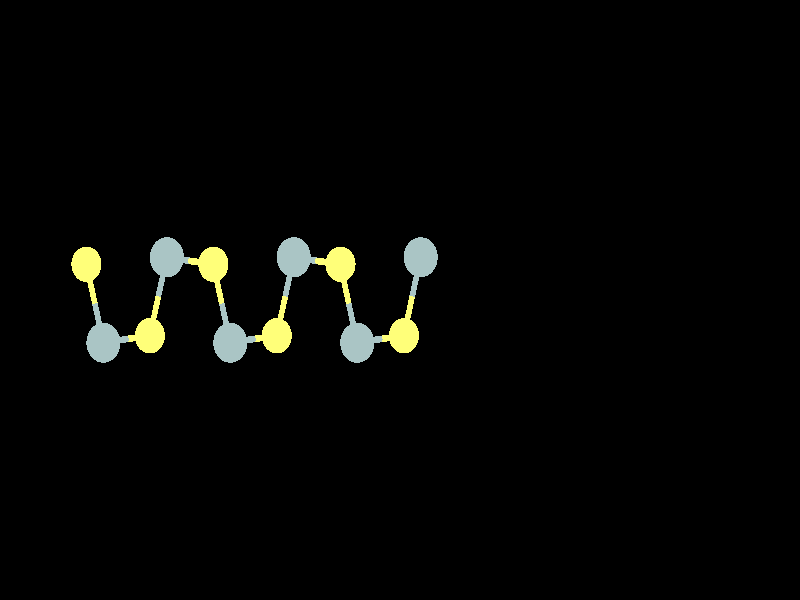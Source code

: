 #include "colors.inc"
#include "finish.inc"

global_settings {assumed_gamma 1 max_trace_level 6}
background {color White transmit 1.0}
camera {orthographic
  right -28.24*x up 17.97*y
  direction 1.00*z
  location <0,0,50.00> look_at <0,0,0>}


light_source {<  2.00,   3.00,  40.00> color White
  area_light <0.70, 0, 0>, <0, 0.70, 0>, 3, 3
  adaptive 1 jitter}
// no fog
#declare simple = finish {phong 0.7}
#declare pale = finish {ambient 0.5 diffuse 0.85 roughness 0.001 specular 0.200 }
#declare intermediate = finish {ambient 0.3 diffuse 0.6 specular 0.1 roughness 0.04}
#declare vmd = finish {ambient 0.0 diffuse 0.65 phong 0.1 phong_size 40.0 specular 0.5 }
#declare jmol = finish {ambient 0.2 diffuse 0.6 specular 1 roughness 0.001 metallic}
#declare ase2 = finish {ambient 0.05 brilliance 3 diffuse 0.6 metallic specular 0.7 roughness 0.04 reflection 0.15}
#declare ase3 = finish {ambient 0.15 brilliance 2 diffuse 0.6 metallic specular 1.0 roughness 0.001 reflection 0.0}
#declare glass = finish {ambient 0.05 diffuse 0.3 specular 1.0 roughness 0.001}
#declare glass2 = finish {ambient 0.01 diffuse 0.3 specular 1.0 reflection 0.25 roughness 0.001}
#declare Rcell = 0.000;
#declare Rbond = 0.100;

#macro atom(LOC, R, COL, TRANS, FIN)
  sphere{LOC, R texture{pigment{color COL transmit TRANS} finish{FIN}}}
#end
#macro constrain(LOC, R, COL, TRANS FIN)
union{torus{R, Rcell rotate 45*z texture{pigment{color COL transmit TRANS} finish{FIN}}}
     torus{R, Rcell rotate -45*z texture{pigment{color COL transmit TRANS} finish{FIN}}}
     translate LOC}
#end

cylinder {<-13.45,  -8.55,  -0.00>, < 13.45,  -8.55,  -0.00>, Rcell pigment {Black}}
cylinder {<-13.45,  -8.55, -21.91>, < 13.45,  -8.55, -21.91>, Rcell pigment {Black}}
cylinder {<-13.45,   8.55, -21.91>, < 13.45,   8.55, -21.91>, Rcell pigment {Black}}
cylinder {<-13.45,   8.55,   0.00>, < 13.45,   8.55,  -0.00>, Rcell pigment {Black}}
cylinder {<-13.45,  -8.55,  -0.00>, <-13.45,  -8.55, -21.91>, Rcell pigment {Black}}
cylinder {< 13.45,  -8.55,  -0.00>, < 13.45,  -8.55, -21.91>, Rcell pigment {Black}}
cylinder {< 13.45,   8.55,  -0.00>, < 13.45,   8.55, -21.91>, Rcell pigment {Black}}
cylinder {<-13.45,   8.55,   0.00>, <-13.45,   8.55, -21.91>, Rcell pigment {Black}}
cylinder {<-13.45,  -8.55,  -0.00>, <-13.45,   8.55,   0.00>, Rcell pigment {Black}}
cylinder {< 13.45,  -8.55,  -0.00>, < 13.45,   8.55,  -0.00>, Rcell pigment {Black}}
cylinder {< 13.45,  -8.55, -21.91>, < 13.45,   8.55, -21.91>, Rcell pigment {Black}}
cylinder {<-13.45,  -8.55, -21.91>, <-13.45,   8.55, -21.91>, Rcell pigment {Black}}
atom(<-11.07,   1.07,  -1.83>, 0.53, rgb <1.00, 1.00, 0.19>, 0.0, ase3) // #0
atom(<-10.47,  -1.28,  -1.83>, 0.60, rgb <0.40, 0.56, 0.56>, 0.0, ase3) // #1
atom(<-11.07,   1.07,  -5.48>, 0.53, rgb <1.00, 1.00, 0.19>, 0.0, ase3) // #2
atom(<-10.47,  -1.28,  -5.48>, 0.60, rgb <0.40, 0.56, 0.56>, 0.0, ase3) // #3
atom(<-11.07,   1.07,  -9.13>, 0.53, rgb <1.00, 1.00, 0.19>, 0.0, ase3) // #4
atom(<-10.47,  -1.28,  -9.13>, 0.60, rgb <0.40, 0.56, 0.56>, 0.0, ase3) // #5
atom(<-11.07,   1.07, -12.78>, 0.53, rgb <1.00, 1.00, 0.19>, 0.0, ase3) // #6
atom(<-10.47,  -1.28, -12.78>, 0.60, rgb <0.40, 0.56, 0.56>, 0.0, ase3) // #7
atom(< -6.59,   1.07,  -1.83>, 0.53, rgb <1.00, 1.00, 0.19>, 0.0, ase3) // #8
atom(< -5.99,  -1.28,  -1.83>, 0.60, rgb <0.40, 0.56, 0.56>, 0.0, ase3) // #9
atom(< -8.83,  -1.07,  -3.65>, 0.53, rgb <1.00, 1.00, 0.19>, 0.0, ase3) // #10
atom(< -6.59,   1.07,  -5.48>, 0.53, rgb <1.00, 1.00, 0.19>, 0.0, ase3) // #11
atom(< -8.23,   1.28,  -3.65>, 0.60, rgb <0.40, 0.56, 0.56>, 0.0, ase3) // #12
atom(< -5.99,  -1.28,  -5.48>, 0.60, rgb <0.40, 0.56, 0.56>, 0.0, ase3) // #13
atom(< -8.83,  -1.07,  -7.30>, 0.53, rgb <1.00, 1.00, 0.19>, 0.0, ase3) // #14
atom(< -6.59,   1.07,  -9.13>, 0.53, rgb <1.00, 1.00, 0.19>, 0.0, ase3) // #15
atom(< -8.23,   1.28,  -7.30>, 0.60, rgb <0.40, 0.56, 0.56>, 0.0, ase3) // #16
atom(< -5.99,  -1.28,  -9.13>, 0.60, rgb <0.40, 0.56, 0.56>, 0.0, ase3) // #17
atom(< -8.83,  -1.07, -10.96>, 0.53, rgb <1.00, 1.00, 0.19>, 0.0, ase3) // #18
atom(< -6.59,   1.07, -12.78>, 0.53, rgb <1.00, 1.00, 0.19>, 0.0, ase3) // #19
atom(< -8.23,   1.28, -10.96>, 0.60, rgb <0.40, 0.56, 0.56>, 0.0, ase3) // #20
atom(< -5.99,  -1.28, -12.78>, 0.60, rgb <0.40, 0.56, 0.56>, 0.0, ase3) // #21
atom(< -2.10,   1.07,  -1.83>, 0.53, rgb <1.00, 1.00, 0.19>, 0.0, ase3) // #22
atom(< -1.51,  -1.28,  -1.83>, 0.60, rgb <0.40, 0.56, 0.56>, 0.0, ase3) // #23
atom(< -4.35,  -1.07,  -3.65>, 0.53, rgb <1.00, 1.00, 0.19>, 0.0, ase3) // #24
atom(< -2.10,   1.07,  -5.48>, 0.53, rgb <1.00, 1.00, 0.19>, 0.0, ase3) // #25
atom(< -3.75,   1.28,  -3.65>, 0.60, rgb <0.40, 0.56, 0.56>, 0.0, ase3) // #26
atom(< -1.51,  -1.28,  -5.48>, 0.60, rgb <0.40, 0.56, 0.56>, 0.0, ase3) // #27
atom(< -4.35,  -1.07,  -7.30>, 0.53, rgb <1.00, 1.00, 0.19>, 0.0, ase3) // #28
atom(< -2.10,   1.07,  -9.13>, 0.53, rgb <1.00, 1.00, 0.19>, 0.0, ase3) // #29
atom(< -3.75,   1.28,  -7.30>, 0.60, rgb <0.40, 0.56, 0.56>, 0.0, ase3) // #30
atom(< -1.51,  -1.28,  -9.13>, 0.60, rgb <0.40, 0.56, 0.56>, 0.0, ase3) // #31
atom(< -4.35,  -1.07, -10.96>, 0.53, rgb <1.00, 1.00, 0.19>, 0.0, ase3) // #32
atom(< -2.10,   1.07, -12.78>, 0.53, rgb <1.00, 1.00, 0.19>, 0.0, ase3) // #33
atom(< -3.75,   1.28, -10.96>, 0.60, rgb <0.40, 0.56, 0.56>, 0.0, ase3) // #34
atom(< -1.51,  -1.28, -12.78>, 0.60, rgb <0.40, 0.56, 0.56>, 0.0, ase3) // #35
atom(<  0.14,  -1.07,  -3.65>, 0.53, rgb <1.00, 1.00, 0.19>, 0.0, ase3) // #36
atom(<  0.73,   1.28,  -3.65>, 0.60, rgb <0.40, 0.56, 0.56>, 0.0, ase3) // #37
atom(<  0.14,  -1.07,  -7.30>, 0.53, rgb <1.00, 1.00, 0.19>, 0.0, ase3) // #38
atom(<  0.73,   1.28,  -7.30>, 0.60, rgb <0.40, 0.56, 0.56>, 0.0, ase3) // #39
atom(<  0.14,  -1.07, -10.96>, 0.53, rgb <1.00, 1.00, 0.19>, 0.0, ase3) // #40
atom(<  0.73,   1.28, -10.96>, 0.60, rgb <0.40, 0.56, 0.56>, 0.0, ase3) // #41
cylinder {<-11.07,   1.07,  -1.83>, <-10.77,  -0.11,  -1.83>, Rbond texture{pigment {color rgb <1.00, 1.00, 0.19> transmit 0.0} finish{ase3}}}
cylinder {<-10.47,  -1.28,  -1.83>, <-10.77,  -0.11,  -1.83>, Rbond texture{pigment {color rgb <0.40, 0.56, 0.56> transmit 0.0} finish{ase3}}}
cylinder {<-10.47,  -1.28,  -1.83>, < -9.65,  -1.17,  -2.74>, Rbond texture{pigment {color rgb <0.40, 0.56, 0.56> transmit 0.0} finish{ase3}}}
cylinder {< -8.83,  -1.07,  -3.65>, < -9.65,  -1.17,  -2.74>, Rbond texture{pigment {color rgb <1.00, 1.00, 0.19> transmit 0.0} finish{ase3}}}
cylinder {<-11.07,   1.07,  -5.48>, <-10.77,  -0.11,  -5.48>, Rbond texture{pigment {color rgb <1.00, 1.00, 0.19> transmit 0.0} finish{ase3}}}
cylinder {<-10.47,  -1.28,  -5.48>, <-10.77,  -0.11,  -5.48>, Rbond texture{pigment {color rgb <0.40, 0.56, 0.56> transmit 0.0} finish{ase3}}}
cylinder {<-10.47,  -1.28,  -5.48>, < -9.65,  -1.17,  -6.39>, Rbond texture{pigment {color rgb <0.40, 0.56, 0.56> transmit 0.0} finish{ase3}}}
cylinder {< -8.83,  -1.07,  -7.30>, < -9.65,  -1.17,  -6.39>, Rbond texture{pigment {color rgb <1.00, 1.00, 0.19> transmit 0.0} finish{ase3}}}
cylinder {<-10.47,  -1.28,  -5.48>, < -9.65,  -1.17,  -4.56>, Rbond texture{pigment {color rgb <0.40, 0.56, 0.56> transmit 0.0} finish{ase3}}}
cylinder {< -8.83,  -1.07,  -3.65>, < -9.65,  -1.17,  -4.56>, Rbond texture{pigment {color rgb <1.00, 1.00, 0.19> transmit 0.0} finish{ase3}}}
cylinder {<-11.07,   1.07,  -9.13>, <-10.77,  -0.11,  -9.13>, Rbond texture{pigment {color rgb <1.00, 1.00, 0.19> transmit 0.0} finish{ase3}}}
cylinder {<-10.47,  -1.28,  -9.13>, <-10.77,  -0.11,  -9.13>, Rbond texture{pigment {color rgb <0.40, 0.56, 0.56> transmit 0.0} finish{ase3}}}
cylinder {<-10.47,  -1.28,  -9.13>, < -9.65,  -1.17,  -8.22>, Rbond texture{pigment {color rgb <0.40, 0.56, 0.56> transmit 0.0} finish{ase3}}}
cylinder {< -8.83,  -1.07,  -7.30>, < -9.65,  -1.17,  -8.22>, Rbond texture{pigment {color rgb <1.00, 1.00, 0.19> transmit 0.0} finish{ase3}}}
cylinder {<-10.47,  -1.28,  -9.13>, < -9.65,  -1.17, -10.04>, Rbond texture{pigment {color rgb <0.40, 0.56, 0.56> transmit 0.0} finish{ase3}}}
cylinder {< -8.83,  -1.07, -10.96>, < -9.65,  -1.17, -10.04>, Rbond texture{pigment {color rgb <1.00, 1.00, 0.19> transmit 0.0} finish{ase3}}}
cylinder {<-11.07,   1.07, -12.78>, <-10.77,  -0.11, -12.78>, Rbond texture{pigment {color rgb <1.00, 1.00, 0.19> transmit 0.0} finish{ase3}}}
cylinder {<-10.47,  -1.28, -12.78>, <-10.77,  -0.11, -12.78>, Rbond texture{pigment {color rgb <0.40, 0.56, 0.56> transmit 0.0} finish{ase3}}}
cylinder {<-10.47,  -1.28, -12.78>, < -9.65,  -1.17, -11.87>, Rbond texture{pigment {color rgb <0.40, 0.56, 0.56> transmit 0.0} finish{ase3}}}
cylinder {< -8.83,  -1.07, -10.96>, < -9.65,  -1.17, -11.87>, Rbond texture{pigment {color rgb <1.00, 1.00, 0.19> transmit 0.0} finish{ase3}}}
cylinder {< -6.59,   1.07,  -1.83>, < -7.41,   1.17,  -2.74>, Rbond texture{pigment {color rgb <1.00, 1.00, 0.19> transmit 0.0} finish{ase3}}}
cylinder {< -8.23,   1.28,  -3.65>, < -7.41,   1.17,  -2.74>, Rbond texture{pigment {color rgb <0.40, 0.56, 0.56> transmit 0.0} finish{ase3}}}
cylinder {< -6.59,   1.07,  -1.83>, < -6.29,  -0.11,  -1.83>, Rbond texture{pigment {color rgb <1.00, 1.00, 0.19> transmit 0.0} finish{ase3}}}
cylinder {< -5.99,  -1.28,  -1.83>, < -6.29,  -0.11,  -1.83>, Rbond texture{pigment {color rgb <0.40, 0.56, 0.56> transmit 0.0} finish{ase3}}}
cylinder {< -5.99,  -1.28,  -1.83>, < -5.17,  -1.17,  -2.74>, Rbond texture{pigment {color rgb <0.40, 0.56, 0.56> transmit 0.0} finish{ase3}}}
cylinder {< -4.35,  -1.07,  -3.65>, < -5.17,  -1.17,  -2.74>, Rbond texture{pigment {color rgb <1.00, 1.00, 0.19> transmit 0.0} finish{ase3}}}
cylinder {< -8.83,  -1.07,  -3.65>, < -8.53,   0.11,  -3.65>, Rbond texture{pigment {color rgb <1.00, 1.00, 0.19> transmit 0.0} finish{ase3}}}
cylinder {< -8.23,   1.28,  -3.65>, < -8.53,   0.11,  -3.65>, Rbond texture{pigment {color rgb <0.40, 0.56, 0.56> transmit 0.0} finish{ase3}}}
cylinder {< -6.59,   1.07,  -5.48>, < -7.41,   1.17,  -4.56>, Rbond texture{pigment {color rgb <1.00, 1.00, 0.19> transmit 0.0} finish{ase3}}}
cylinder {< -8.23,   1.28,  -3.65>, < -7.41,   1.17,  -4.56>, Rbond texture{pigment {color rgb <0.40, 0.56, 0.56> transmit 0.0} finish{ase3}}}
cylinder {< -6.59,   1.07,  -5.48>, < -7.41,   1.17,  -6.39>, Rbond texture{pigment {color rgb <1.00, 1.00, 0.19> transmit 0.0} finish{ase3}}}
cylinder {< -8.23,   1.28,  -7.30>, < -7.41,   1.17,  -6.39>, Rbond texture{pigment {color rgb <0.40, 0.56, 0.56> transmit 0.0} finish{ase3}}}
cylinder {< -6.59,   1.07,  -5.48>, < -6.29,  -0.11,  -5.48>, Rbond texture{pigment {color rgb <1.00, 1.00, 0.19> transmit 0.0} finish{ase3}}}
cylinder {< -5.99,  -1.28,  -5.48>, < -6.29,  -0.11,  -5.48>, Rbond texture{pigment {color rgb <0.40, 0.56, 0.56> transmit 0.0} finish{ase3}}}
cylinder {< -5.99,  -1.28,  -5.48>, < -5.17,  -1.17,  -4.56>, Rbond texture{pigment {color rgb <0.40, 0.56, 0.56> transmit 0.0} finish{ase3}}}
cylinder {< -4.35,  -1.07,  -3.65>, < -5.17,  -1.17,  -4.56>, Rbond texture{pigment {color rgb <1.00, 1.00, 0.19> transmit 0.0} finish{ase3}}}
cylinder {< -5.99,  -1.28,  -5.48>, < -5.17,  -1.17,  -6.39>, Rbond texture{pigment {color rgb <0.40, 0.56, 0.56> transmit 0.0} finish{ase3}}}
cylinder {< -4.35,  -1.07,  -7.30>, < -5.17,  -1.17,  -6.39>, Rbond texture{pigment {color rgb <1.00, 1.00, 0.19> transmit 0.0} finish{ase3}}}
cylinder {< -8.83,  -1.07,  -7.30>, < -8.53,   0.11,  -7.30>, Rbond texture{pigment {color rgb <1.00, 1.00, 0.19> transmit 0.0} finish{ase3}}}
cylinder {< -8.23,   1.28,  -7.30>, < -8.53,   0.11,  -7.30>, Rbond texture{pigment {color rgb <0.40, 0.56, 0.56> transmit 0.0} finish{ase3}}}
cylinder {< -6.59,   1.07,  -9.13>, < -7.41,   1.17,  -8.22>, Rbond texture{pigment {color rgb <1.00, 1.00, 0.19> transmit 0.0} finish{ase3}}}
cylinder {< -8.23,   1.28,  -7.30>, < -7.41,   1.17,  -8.22>, Rbond texture{pigment {color rgb <0.40, 0.56, 0.56> transmit 0.0} finish{ase3}}}
cylinder {< -6.59,   1.07,  -9.13>, < -7.41,   1.17, -10.04>, Rbond texture{pigment {color rgb <1.00, 1.00, 0.19> transmit 0.0} finish{ase3}}}
cylinder {< -8.23,   1.28, -10.96>, < -7.41,   1.17, -10.04>, Rbond texture{pigment {color rgb <0.40, 0.56, 0.56> transmit 0.0} finish{ase3}}}
cylinder {< -6.59,   1.07,  -9.13>, < -6.29,  -0.11,  -9.13>, Rbond texture{pigment {color rgb <1.00, 1.00, 0.19> transmit 0.0} finish{ase3}}}
cylinder {< -5.99,  -1.28,  -9.13>, < -6.29,  -0.11,  -9.13>, Rbond texture{pigment {color rgb <0.40, 0.56, 0.56> transmit 0.0} finish{ase3}}}
cylinder {< -5.99,  -1.28,  -9.13>, < -5.17,  -1.17,  -8.22>, Rbond texture{pigment {color rgb <0.40, 0.56, 0.56> transmit 0.0} finish{ase3}}}
cylinder {< -4.35,  -1.07,  -7.30>, < -5.17,  -1.17,  -8.22>, Rbond texture{pigment {color rgb <1.00, 1.00, 0.19> transmit 0.0} finish{ase3}}}
cylinder {< -5.99,  -1.28,  -9.13>, < -5.17,  -1.17, -10.04>, Rbond texture{pigment {color rgb <0.40, 0.56, 0.56> transmit 0.0} finish{ase3}}}
cylinder {< -4.35,  -1.07, -10.96>, < -5.17,  -1.17, -10.04>, Rbond texture{pigment {color rgb <1.00, 1.00, 0.19> transmit 0.0} finish{ase3}}}
cylinder {< -8.83,  -1.07, -10.96>, < -8.53,   0.11, -10.96>, Rbond texture{pigment {color rgb <1.00, 1.00, 0.19> transmit 0.0} finish{ase3}}}
cylinder {< -8.23,   1.28, -10.96>, < -8.53,   0.11, -10.96>, Rbond texture{pigment {color rgb <0.40, 0.56, 0.56> transmit 0.0} finish{ase3}}}
cylinder {< -6.59,   1.07, -12.78>, < -7.41,   1.17, -11.87>, Rbond texture{pigment {color rgb <1.00, 1.00, 0.19> transmit 0.0} finish{ase3}}}
cylinder {< -8.23,   1.28, -10.96>, < -7.41,   1.17, -11.87>, Rbond texture{pigment {color rgb <0.40, 0.56, 0.56> transmit 0.0} finish{ase3}}}
cylinder {< -6.59,   1.07, -12.78>, < -6.29,  -0.11, -12.78>, Rbond texture{pigment {color rgb <1.00, 1.00, 0.19> transmit 0.0} finish{ase3}}}
cylinder {< -5.99,  -1.28, -12.78>, < -6.29,  -0.11, -12.78>, Rbond texture{pigment {color rgb <0.40, 0.56, 0.56> transmit 0.0} finish{ase3}}}
cylinder {< -5.99,  -1.28, -12.78>, < -5.17,  -1.17, -11.87>, Rbond texture{pigment {color rgb <0.40, 0.56, 0.56> transmit 0.0} finish{ase3}}}
cylinder {< -4.35,  -1.07, -10.96>, < -5.17,  -1.17, -11.87>, Rbond texture{pigment {color rgb <1.00, 1.00, 0.19> transmit 0.0} finish{ase3}}}
cylinder {< -2.10,   1.07,  -1.83>, < -1.81,  -0.11,  -1.83>, Rbond texture{pigment {color rgb <1.00, 1.00, 0.19> transmit 0.0} finish{ase3}}}
cylinder {< -1.51,  -1.28,  -1.83>, < -1.81,  -0.11,  -1.83>, Rbond texture{pigment {color rgb <0.40, 0.56, 0.56> transmit 0.0} finish{ase3}}}
cylinder {< -2.10,   1.07,  -1.83>, < -2.93,   1.17,  -2.74>, Rbond texture{pigment {color rgb <1.00, 1.00, 0.19> transmit 0.0} finish{ase3}}}
cylinder {< -3.75,   1.28,  -3.65>, < -2.93,   1.17,  -2.74>, Rbond texture{pigment {color rgb <0.40, 0.56, 0.56> transmit 0.0} finish{ase3}}}
cylinder {< -1.51,  -1.28,  -1.83>, < -0.69,  -1.17,  -2.74>, Rbond texture{pigment {color rgb <0.40, 0.56, 0.56> transmit 0.0} finish{ase3}}}
cylinder {<  0.14,  -1.07,  -3.65>, < -0.69,  -1.17,  -2.74>, Rbond texture{pigment {color rgb <1.00, 1.00, 0.19> transmit 0.0} finish{ase3}}}
cylinder {< -4.35,  -1.07,  -3.65>, < -4.05,   0.11,  -3.65>, Rbond texture{pigment {color rgb <1.00, 1.00, 0.19> transmit 0.0} finish{ase3}}}
cylinder {< -3.75,   1.28,  -3.65>, < -4.05,   0.11,  -3.65>, Rbond texture{pigment {color rgb <0.40, 0.56, 0.56> transmit 0.0} finish{ase3}}}
cylinder {< -2.10,   1.07,  -5.48>, < -2.93,   1.17,  -4.56>, Rbond texture{pigment {color rgb <1.00, 1.00, 0.19> transmit 0.0} finish{ase3}}}
cylinder {< -3.75,   1.28,  -3.65>, < -2.93,   1.17,  -4.56>, Rbond texture{pigment {color rgb <0.40, 0.56, 0.56> transmit 0.0} finish{ase3}}}
cylinder {< -2.10,   1.07,  -5.48>, < -1.81,  -0.11,  -5.48>, Rbond texture{pigment {color rgb <1.00, 1.00, 0.19> transmit 0.0} finish{ase3}}}
cylinder {< -1.51,  -1.28,  -5.48>, < -1.81,  -0.11,  -5.48>, Rbond texture{pigment {color rgb <0.40, 0.56, 0.56> transmit 0.0} finish{ase3}}}
cylinder {< -2.10,   1.07,  -5.48>, < -2.93,   1.17,  -6.39>, Rbond texture{pigment {color rgb <1.00, 1.00, 0.19> transmit 0.0} finish{ase3}}}
cylinder {< -3.75,   1.28,  -7.30>, < -2.93,   1.17,  -6.39>, Rbond texture{pigment {color rgb <0.40, 0.56, 0.56> transmit 0.0} finish{ase3}}}
cylinder {< -1.51,  -1.28,  -5.48>, < -0.69,  -1.17,  -4.56>, Rbond texture{pigment {color rgb <0.40, 0.56, 0.56> transmit 0.0} finish{ase3}}}
cylinder {<  0.14,  -1.07,  -3.65>, < -0.69,  -1.17,  -4.56>, Rbond texture{pigment {color rgb <1.00, 1.00, 0.19> transmit 0.0} finish{ase3}}}
cylinder {< -1.51,  -1.28,  -5.48>, < -0.69,  -1.17,  -6.39>, Rbond texture{pigment {color rgb <0.40, 0.56, 0.56> transmit 0.0} finish{ase3}}}
cylinder {<  0.14,  -1.07,  -7.30>, < -0.69,  -1.17,  -6.39>, Rbond texture{pigment {color rgb <1.00, 1.00, 0.19> transmit 0.0} finish{ase3}}}
cylinder {< -4.35,  -1.07,  -7.30>, < -4.05,   0.11,  -7.30>, Rbond texture{pigment {color rgb <1.00, 1.00, 0.19> transmit 0.0} finish{ase3}}}
cylinder {< -3.75,   1.28,  -7.30>, < -4.05,   0.11,  -7.30>, Rbond texture{pigment {color rgb <0.40, 0.56, 0.56> transmit 0.0} finish{ase3}}}
cylinder {< -2.10,   1.07,  -9.13>, < -2.93,   1.17,  -8.22>, Rbond texture{pigment {color rgb <1.00, 1.00, 0.19> transmit 0.0} finish{ase3}}}
cylinder {< -3.75,   1.28,  -7.30>, < -2.93,   1.17,  -8.22>, Rbond texture{pigment {color rgb <0.40, 0.56, 0.56> transmit 0.0} finish{ase3}}}
cylinder {< -2.10,   1.07,  -9.13>, < -1.81,  -0.11,  -9.13>, Rbond texture{pigment {color rgb <1.00, 1.00, 0.19> transmit 0.0} finish{ase3}}}
cylinder {< -1.51,  -1.28,  -9.13>, < -1.81,  -0.11,  -9.13>, Rbond texture{pigment {color rgb <0.40, 0.56, 0.56> transmit 0.0} finish{ase3}}}
cylinder {< -2.10,   1.07,  -9.13>, < -2.93,   1.17, -10.04>, Rbond texture{pigment {color rgb <1.00, 1.00, 0.19> transmit 0.0} finish{ase3}}}
cylinder {< -3.75,   1.28, -10.96>, < -2.93,   1.17, -10.04>, Rbond texture{pigment {color rgb <0.40, 0.56, 0.56> transmit 0.0} finish{ase3}}}
cylinder {< -1.51,  -1.28,  -9.13>, < -0.69,  -1.17,  -8.22>, Rbond texture{pigment {color rgb <0.40, 0.56, 0.56> transmit 0.0} finish{ase3}}}
cylinder {<  0.14,  -1.07,  -7.30>, < -0.69,  -1.17,  -8.22>, Rbond texture{pigment {color rgb <1.00, 1.00, 0.19> transmit 0.0} finish{ase3}}}
cylinder {< -1.51,  -1.28,  -9.13>, < -0.69,  -1.17, -10.04>, Rbond texture{pigment {color rgb <0.40, 0.56, 0.56> transmit 0.0} finish{ase3}}}
cylinder {<  0.14,  -1.07, -10.96>, < -0.69,  -1.17, -10.04>, Rbond texture{pigment {color rgb <1.00, 1.00, 0.19> transmit 0.0} finish{ase3}}}
cylinder {< -4.35,  -1.07, -10.96>, < -4.05,   0.11, -10.96>, Rbond texture{pigment {color rgb <1.00, 1.00, 0.19> transmit 0.0} finish{ase3}}}
cylinder {< -3.75,   1.28, -10.96>, < -4.05,   0.11, -10.96>, Rbond texture{pigment {color rgb <0.40, 0.56, 0.56> transmit 0.0} finish{ase3}}}
cylinder {< -2.10,   1.07, -12.78>, < -2.93,   1.17, -11.87>, Rbond texture{pigment {color rgb <1.00, 1.00, 0.19> transmit 0.0} finish{ase3}}}
cylinder {< -3.75,   1.28, -10.96>, < -2.93,   1.17, -11.87>, Rbond texture{pigment {color rgb <0.40, 0.56, 0.56> transmit 0.0} finish{ase3}}}
cylinder {< -2.10,   1.07, -12.78>, < -1.81,  -0.11, -12.78>, Rbond texture{pigment {color rgb <1.00, 1.00, 0.19> transmit 0.0} finish{ase3}}}
cylinder {< -1.51,  -1.28, -12.78>, < -1.81,  -0.11, -12.78>, Rbond texture{pigment {color rgb <0.40, 0.56, 0.56> transmit 0.0} finish{ase3}}}
cylinder {< -1.51,  -1.28, -12.78>, < -0.69,  -1.17, -11.87>, Rbond texture{pigment {color rgb <0.40, 0.56, 0.56> transmit 0.0} finish{ase3}}}
cylinder {<  0.14,  -1.07, -10.96>, < -0.69,  -1.17, -11.87>, Rbond texture{pigment {color rgb <1.00, 1.00, 0.19> transmit 0.0} finish{ase3}}}
cylinder {<  0.14,  -1.07,  -3.65>, <  0.43,   0.11,  -3.65>, Rbond texture{pigment {color rgb <1.00, 1.00, 0.19> transmit 0.0} finish{ase3}}}
cylinder {<  0.73,   1.28,  -3.65>, <  0.43,   0.11,  -3.65>, Rbond texture{pigment {color rgb <0.40, 0.56, 0.56> transmit 0.0} finish{ase3}}}
cylinder {<  0.14,  -1.07,  -7.30>, <  0.43,   0.11,  -7.30>, Rbond texture{pigment {color rgb <1.00, 1.00, 0.19> transmit 0.0} finish{ase3}}}
cylinder {<  0.73,   1.28,  -7.30>, <  0.43,   0.11,  -7.30>, Rbond texture{pigment {color rgb <0.40, 0.56, 0.56> transmit 0.0} finish{ase3}}}
cylinder {<  0.14,  -1.07, -10.96>, <  0.43,   0.11, -10.96>, Rbond texture{pigment {color rgb <1.00, 1.00, 0.19> transmit 0.0} finish{ase3}}}
cylinder {<  0.73,   1.28, -10.96>, <  0.43,   0.11, -10.96>, Rbond texture{pigment {color rgb <0.40, 0.56, 0.56> transmit 0.0} finish{ase3}}}
// no constraints
